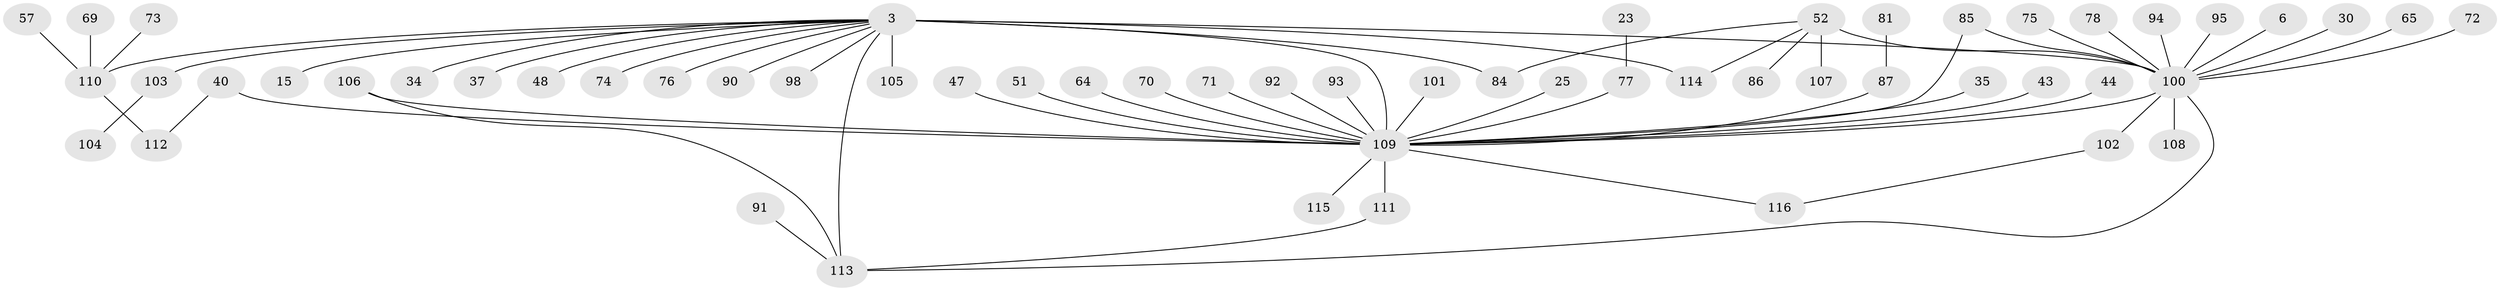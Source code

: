 // original degree distribution, {10: 0.017241379310344827, 2: 0.25, 43: 0.008620689655172414, 3: 0.1206896551724138, 5: 0.04310344827586207, 1: 0.4224137931034483, 6: 0.034482758620689655, 7: 0.008620689655172414, 4: 0.07758620689655173, 8: 0.008620689655172414, 12: 0.008620689655172414}
// Generated by graph-tools (version 1.1) at 2025/46/03/09/25 04:46:48]
// undirected, 58 vertices, 66 edges
graph export_dot {
graph [start="1"]
  node [color=gray90,style=filled];
  3;
  6 [super="+2"];
  15;
  23;
  25;
  30;
  34;
  35;
  37;
  40;
  43;
  44 [super="+10"];
  47;
  48;
  51;
  52 [super="+45+49"];
  57;
  64;
  65;
  69;
  70;
  71;
  72;
  73;
  74 [super="+18"];
  75;
  76;
  77 [super="+11+39"];
  78;
  81;
  84 [super="+82"];
  85 [super="+56"];
  86;
  87 [super="+59"];
  90;
  91;
  92;
  93;
  94;
  95;
  98;
  100 [super="+96+21+99"];
  101;
  102 [super="+36+66"];
  103 [super="+24+68"];
  104;
  105;
  106 [super="+55"];
  107;
  108;
  109 [super="+41+79+89+9"];
  110 [super="+26+5+60"];
  111 [super="+97"];
  112 [super="+53"];
  113 [super="+61+88"];
  114 [super="+62+83"];
  115;
  116;
  3 -- 15;
  3 -- 34;
  3 -- 37;
  3 -- 48;
  3 -- 76;
  3 -- 90;
  3 -- 98;
  3 -- 100 [weight=6];
  3 -- 103 [weight=2];
  3 -- 105;
  3 -- 109 [weight=10];
  3 -- 110 [weight=5];
  3 -- 114;
  3 -- 74;
  3 -- 84;
  3 -- 113 [weight=3];
  6 -- 100;
  23 -- 77;
  25 -- 109;
  30 -- 100;
  35 -- 109;
  40 -- 109 [weight=2];
  40 -- 112;
  43 -- 109;
  44 -- 109;
  47 -- 109;
  51 -- 109;
  52 -- 86;
  52 -- 107;
  52 -- 114;
  52 -- 84;
  52 -- 100 [weight=3];
  57 -- 110;
  64 -- 109;
  65 -- 100;
  69 -- 110;
  70 -- 109;
  71 -- 109;
  72 -- 100;
  73 -- 110;
  75 -- 100;
  77 -- 109 [weight=2];
  78 -- 100 [weight=2];
  81 -- 87;
  85 -- 109;
  85 -- 100 [weight=2];
  87 -- 109 [weight=2];
  91 -- 113;
  92 -- 109;
  93 -- 109;
  94 -- 100;
  95 -- 100;
  100 -- 102 [weight=3];
  100 -- 108;
  100 -- 109 [weight=2];
  100 -- 113;
  101 -- 109;
  102 -- 116;
  103 -- 104;
  106 -- 109;
  106 -- 113;
  109 -- 116;
  109 -- 115;
  109 -- 111;
  110 -- 112 [weight=2];
  111 -- 113;
}

